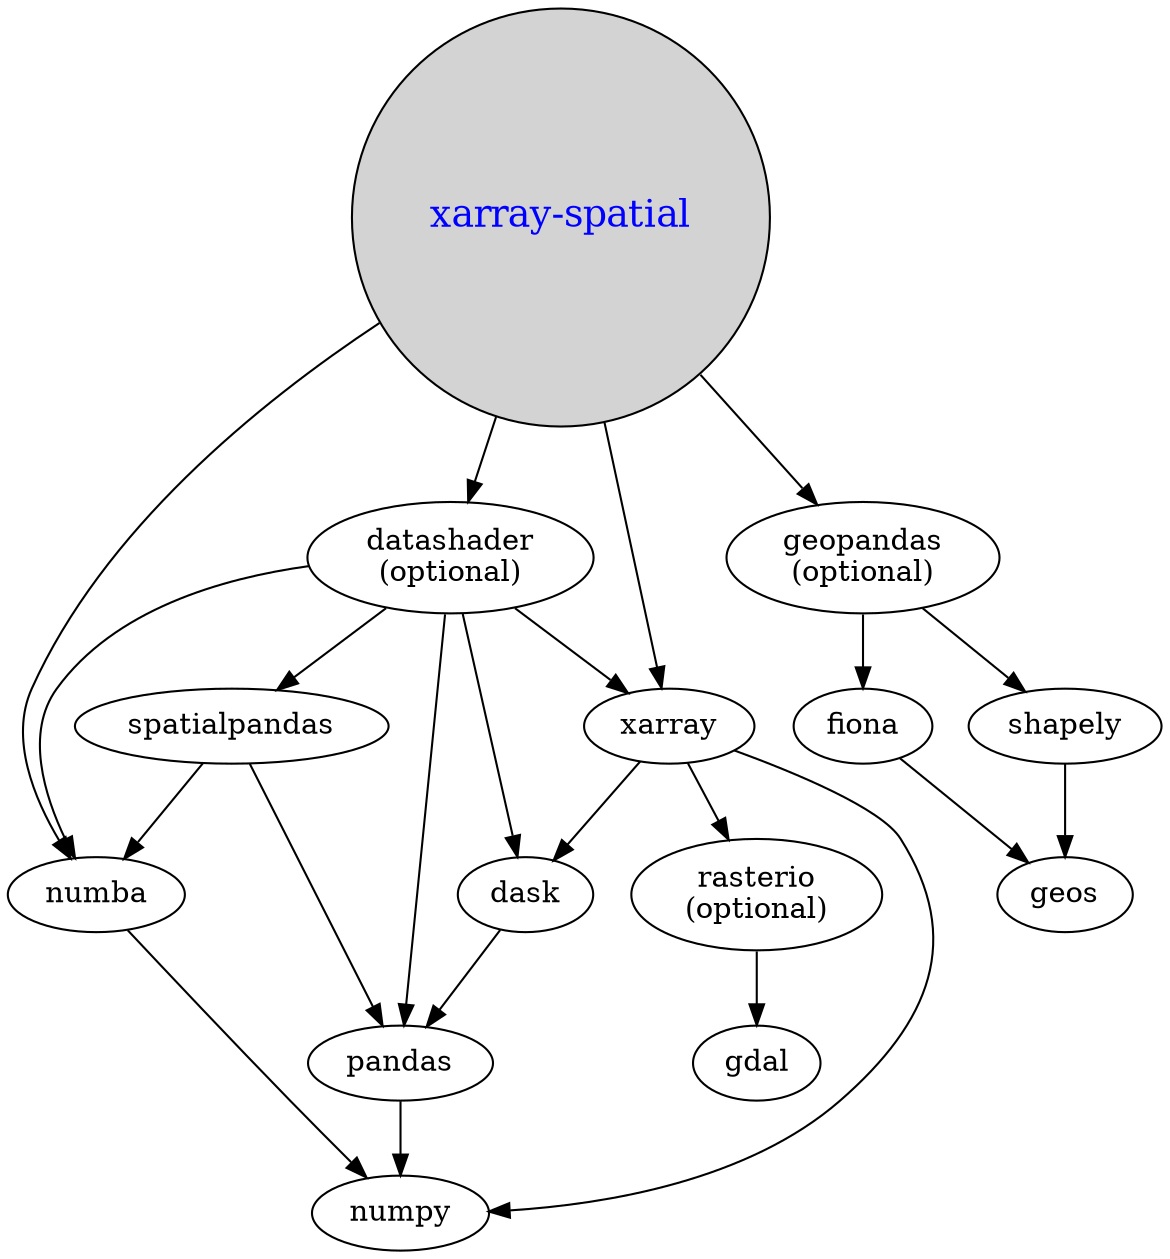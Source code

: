 digraph G {
"xarray-spatial" -> "datashader\n(optional)";
"xarray-spatial" -> numba;
"xarray-spatial" -> xarray;
"xarray-spatial" -> "geopandas\n(optional)";
"datashader\n(optional)" -> numba;
"datashader\n(optional)" -> xarray;
"datashader\n(optional)" -> dask;
"datashader\n(optional)" -> pandas;
"datashader\n(optional)" -> spatialpandas;
xarray -> dask;
xarray -> numpy;
xarray -> "rasterio\n(optional)" -> gdal;
numba -> numpy;
pandas -> numpy;
dask -> pandas;
spatialpandas -> pandas;
spatialpandas -> numba;
"geopandas\n(optional)" -> fiona -> geos;
"geopandas\n(optional)" -> shapely -> geos;

 "xarray-spatial" [fontcolor=blue fontsize=18 width=0.5 shape=circle style=filled];
}
